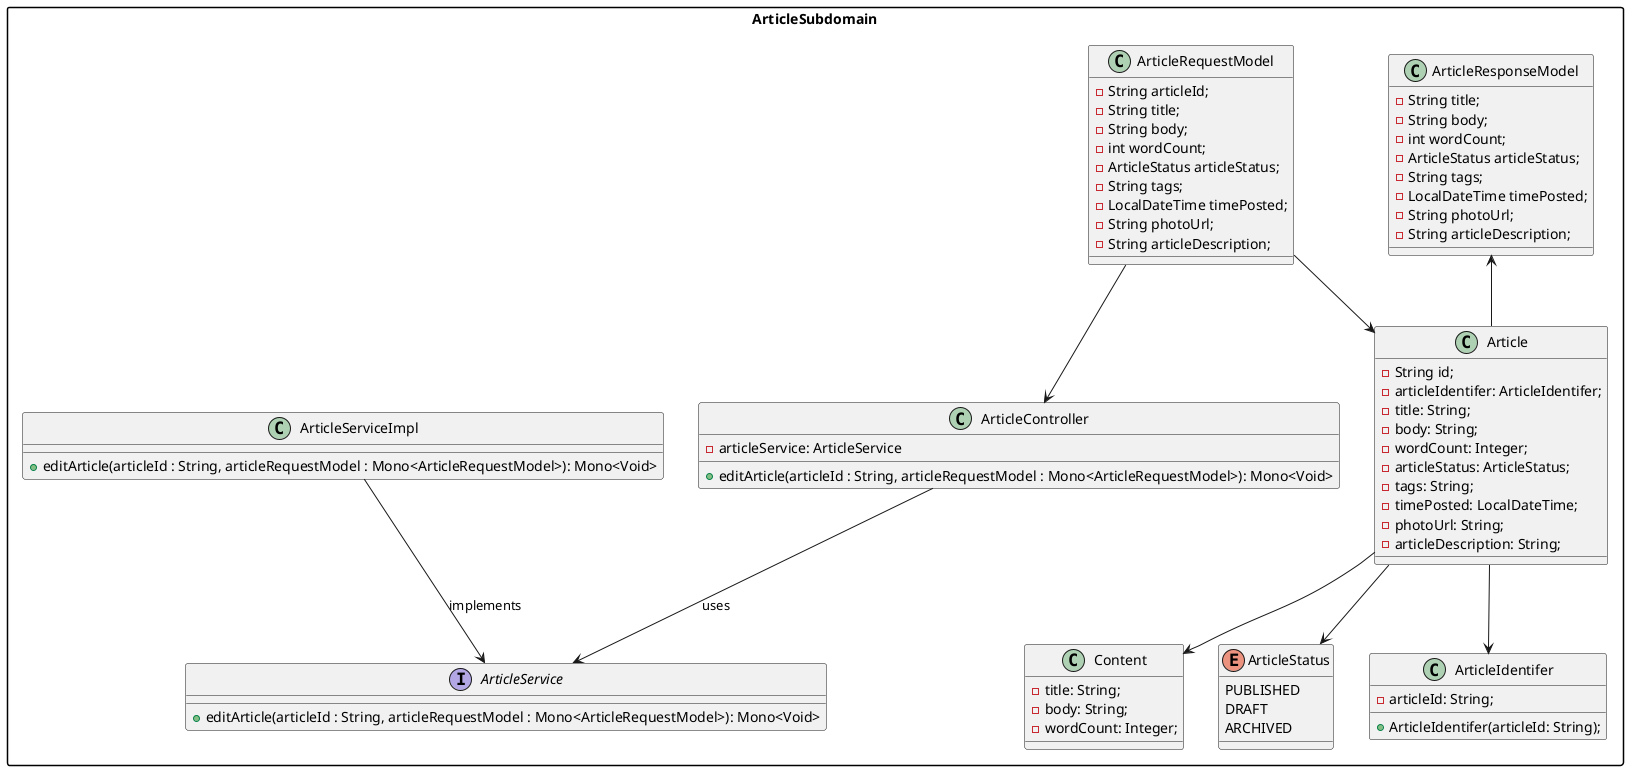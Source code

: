 @startuml editArticles
skinparam packageStyle rectangle

package "ArticleSubdomain" {

    class ArticleController {
        -articleService: ArticleService
       + editArticle(articleId : String, articleRequestModel : Mono<ArticleRequestModel>): Mono<Void>
    }

    class ArticleResponseModel {
        - String title;
        - String body;
        - int wordCount;
        - ArticleStatus articleStatus;
        - String tags;
        - LocalDateTime timePosted;
        - String photoUrl;
        - String articleDescription;
    }

    class ArticleRequestModel {
        - String articleId;
        - String title;
        - String body;
        - int wordCount;
        - ArticleStatus articleStatus;
        - String tags;
        - LocalDateTime timePosted;
        - String photoUrl;
        - String articleDescription;
    }

    interface ArticleService {
         + editArticle(articleId : String, articleRequestModel : Mono<ArticleRequestModel>): Mono<Void>
    }

    class ArticleServiceImpl {
        + editArticle(articleId : String, articleRequestModel : Mono<ArticleRequestModel>): Mono<Void>
    }



    class Article {
        - String id;
        - articleIdentifer: ArticleIdentifer;
        - title: String;
        - body: String;
        - wordCount: Integer;
        - articleStatus: ArticleStatus;
        - tags: String;
        - timePosted: LocalDateTime;
        - photoUrl: String;
        - articleDescription: String;
    }

    class Content {
        - title: String;
        - body: String;
        - wordCount: Integer;
    }

    enum ArticleStatus {
        PUBLISHED
        DRAFT
        ARCHIVED
    }

    class ArticleIdentifer {
        - articleId: String;
        + ArticleIdentifer(articleId: String);
    }


    ArticleResponseModel <-- Article
    ArticleRequestModel --> Article
    ArticleController --> ArticleService : uses
    ArticleServiceImpl --> ArticleService : implements

    ArticleRequestModel --> ArticleController
    Article --> ArticleIdentifer
    Article --> Content
    Article --> ArticleStatus
}

@enduml
